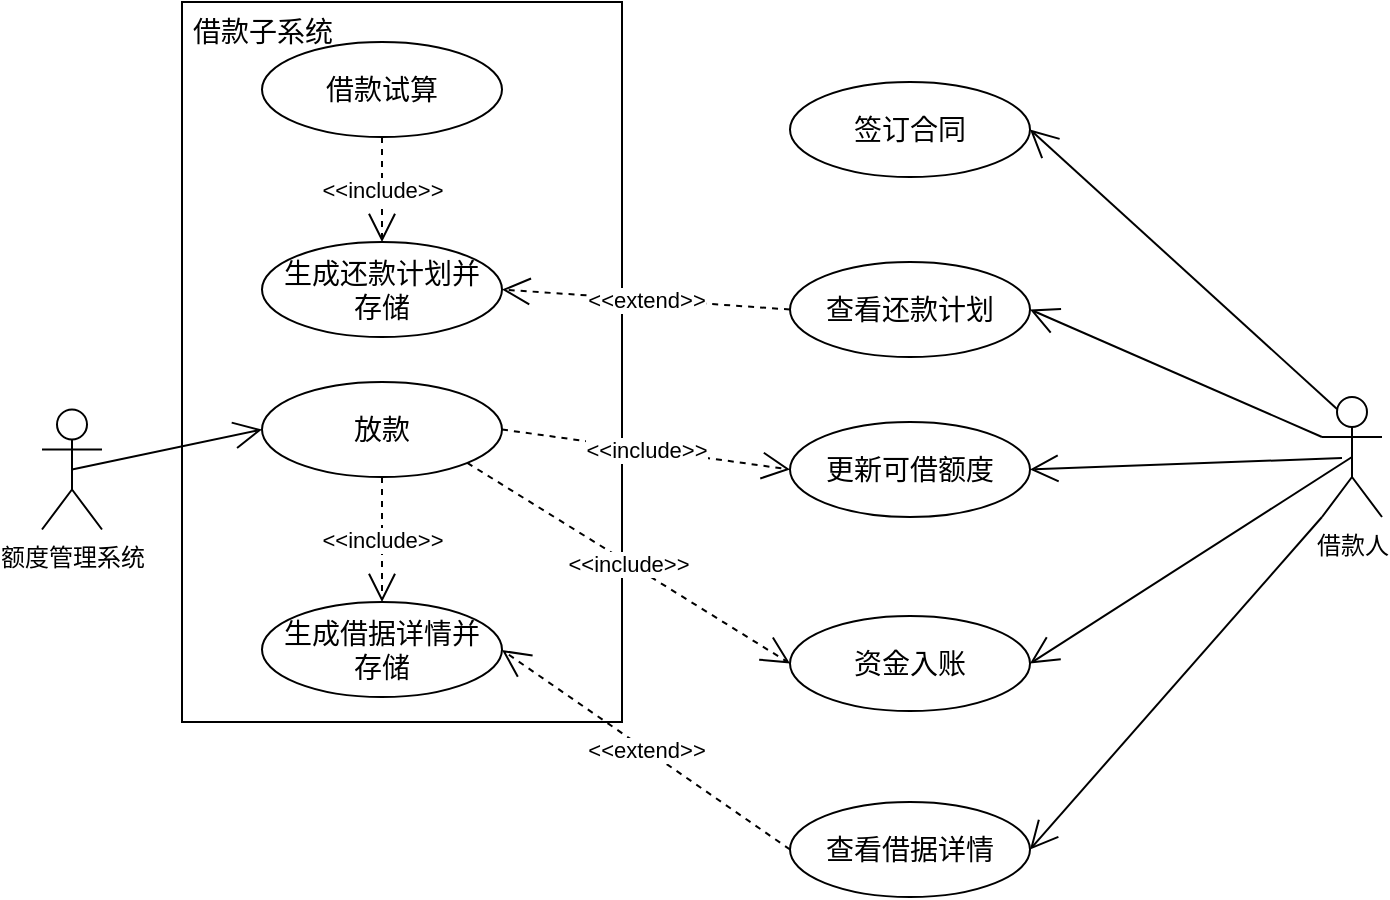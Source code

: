 <mxfile version="22.1.3" type="github">
  <diagram name="第 1 页" id="uLy65gGG9aq4y-67mtOe">
    <mxGraphModel dx="1173" dy="772" grid="1" gridSize="10" guides="1" tooltips="1" connect="1" arrows="1" fold="1" page="1" pageScale="1" pageWidth="827" pageHeight="1169" math="0" shadow="0">
      <root>
        <mxCell id="0" />
        <mxCell id="1" parent="0" />
        <mxCell id="ZoqKJDy0uXeEfzZFpJ5i-1" value="" style="html=1;whiteSpace=wrap;" parent="1" vertex="1">
          <mxGeometry x="110" y="230" width="220" height="360" as="geometry" />
        </mxCell>
        <mxCell id="ZoqKJDy0uXeEfzZFpJ5i-2" value="&lt;font style=&quot;font-size: 14px;&quot;&gt;借款子系统&lt;/font&gt;" style="text;html=1;align=center;verticalAlign=middle;resizable=0;points=[];autosize=1;strokeColor=none;fillColor=none;" parent="1" vertex="1">
          <mxGeometry x="105" y="230" width="90" height="30" as="geometry" />
        </mxCell>
        <mxCell id="ZoqKJDy0uXeEfzZFpJ5i-3" value="&lt;span style=&quot;font-size: 14px;&quot;&gt;借款试算&lt;/span&gt;" style="ellipse;whiteSpace=wrap;html=1;" parent="1" vertex="1">
          <mxGeometry x="150" y="250" width="120" height="47.5" as="geometry" />
        </mxCell>
        <mxCell id="ZoqKJDy0uXeEfzZFpJ5i-4" value="&lt;span style=&quot;font-size: 14px;&quot;&gt;生成还款计划并&lt;br&gt;存储&lt;/span&gt;" style="ellipse;whiteSpace=wrap;html=1;" parent="1" vertex="1">
          <mxGeometry x="150" y="350" width="120" height="47.5" as="geometry" />
        </mxCell>
        <mxCell id="ZoqKJDy0uXeEfzZFpJ5i-5" value="&lt;span style=&quot;font-size: 14px;&quot;&gt;生成借据详情并&lt;br&gt;存储&lt;/span&gt;" style="ellipse;whiteSpace=wrap;html=1;" parent="1" vertex="1">
          <mxGeometry x="150" y="530" width="120" height="47.5" as="geometry" />
        </mxCell>
        <mxCell id="ZoqKJDy0uXeEfzZFpJ5i-6" value="&lt;span style=&quot;font-size: 14px;&quot;&gt;放款&lt;/span&gt;" style="ellipse;whiteSpace=wrap;html=1;" parent="1" vertex="1">
          <mxGeometry x="150" y="420" width="120" height="47.5" as="geometry" />
        </mxCell>
        <mxCell id="ZoqKJDy0uXeEfzZFpJ5i-9" value="&lt;span style=&quot;font-size: 14px;&quot;&gt;查看还款计划&lt;/span&gt;" style="ellipse;whiteSpace=wrap;html=1;" parent="1" vertex="1">
          <mxGeometry x="414" y="360" width="120" height="47.5" as="geometry" />
        </mxCell>
        <mxCell id="ZoqKJDy0uXeEfzZFpJ5i-11" value="借款人" style="shape=umlActor;verticalLabelPosition=bottom;verticalAlign=top;html=1;" parent="1" vertex="1">
          <mxGeometry x="680" y="427.5" width="30" height="60" as="geometry" />
        </mxCell>
        <mxCell id="ZoqKJDy0uXeEfzZFpJ5i-17" value="&lt;span style=&quot;font-size: 14px;&quot;&gt;查看借据详情&lt;/span&gt;" style="ellipse;whiteSpace=wrap;html=1;" parent="1" vertex="1">
          <mxGeometry x="414" y="630" width="120" height="47.5" as="geometry" />
        </mxCell>
        <mxCell id="ZoqKJDy0uXeEfzZFpJ5i-20" value="&amp;lt;&amp;lt;include&amp;gt;&amp;gt;" style="endArrow=open;endSize=12;dashed=1;html=1;rounded=0;exitX=1;exitY=0.5;exitDx=0;exitDy=0;entryX=0;entryY=0.5;entryDx=0;entryDy=0;" parent="1" source="ZoqKJDy0uXeEfzZFpJ5i-6" target="ZoqKJDy0uXeEfzZFpJ5i-21" edge="1">
          <mxGeometry width="160" relative="1" as="geometry">
            <mxPoint x="270" y="470" as="sourcePoint" />
            <mxPoint x="410" y="464" as="targetPoint" />
          </mxGeometry>
        </mxCell>
        <mxCell id="ZoqKJDy0uXeEfzZFpJ5i-21" value="&lt;span style=&quot;font-size: 14px;&quot;&gt;更新可借额度&lt;/span&gt;" style="ellipse;whiteSpace=wrap;html=1;" parent="1" vertex="1">
          <mxGeometry x="414" y="440" width="120" height="47.5" as="geometry" />
        </mxCell>
        <mxCell id="ZoqKJDy0uXeEfzZFpJ5i-24" value="额度管理系统" style="shape=umlActor;verticalLabelPosition=bottom;verticalAlign=top;html=1;" parent="1" vertex="1">
          <mxGeometry x="40" y="433.75" width="30" height="60" as="geometry" />
        </mxCell>
        <mxCell id="ZoqKJDy0uXeEfzZFpJ5i-26" value="&lt;span style=&quot;font-size: 14px;&quot;&gt;资金入账&lt;/span&gt;" style="ellipse;whiteSpace=wrap;html=1;" parent="1" vertex="1">
          <mxGeometry x="414" y="537" width="120" height="47.5" as="geometry" />
        </mxCell>
        <mxCell id="ZoqKJDy0uXeEfzZFpJ5i-28" value="&amp;lt;&amp;lt;include&amp;gt;&amp;gt;" style="endArrow=open;endSize=12;dashed=1;html=1;rounded=0;exitX=1;exitY=1;exitDx=0;exitDy=0;entryX=0;entryY=0.5;entryDx=0;entryDy=0;" parent="1" source="ZoqKJDy0uXeEfzZFpJ5i-6" target="ZoqKJDy0uXeEfzZFpJ5i-26" edge="1">
          <mxGeometry width="160" relative="1" as="geometry">
            <mxPoint x="180" y="510" as="sourcePoint" />
            <mxPoint x="340" y="510" as="targetPoint" />
          </mxGeometry>
        </mxCell>
        <mxCell id="ZoqKJDy0uXeEfzZFpJ5i-30" value="&lt;span style=&quot;font-size: 14px;&quot;&gt;签订合同&lt;/span&gt;" style="ellipse;whiteSpace=wrap;html=1;" parent="1" vertex="1">
          <mxGeometry x="414" y="270" width="120" height="47.5" as="geometry" />
        </mxCell>
        <mxCell id="BKqnWg_5J9D6FF3mtC_--1" value="" style="endArrow=open;endSize=12;html=1;rounded=0;exitX=0.25;exitY=0.1;exitDx=0;exitDy=0;exitPerimeter=0;entryX=1;entryY=0.5;entryDx=0;entryDy=0;" edge="1" parent="1" source="ZoqKJDy0uXeEfzZFpJ5i-11" target="ZoqKJDy0uXeEfzZFpJ5i-30">
          <mxGeometry x="0.0" width="160" relative="1" as="geometry">
            <mxPoint x="630" y="390" as="sourcePoint" />
            <mxPoint x="540" y="304" as="targetPoint" />
            <mxPoint as="offset" />
          </mxGeometry>
        </mxCell>
        <mxCell id="BKqnWg_5J9D6FF3mtC_--2" value="" style="endArrow=open;endSize=12;html=1;rounded=0;exitX=0;exitY=0.333;exitDx=0;exitDy=0;exitPerimeter=0;entryX=1;entryY=0.5;entryDx=0;entryDy=0;" edge="1" parent="1" source="ZoqKJDy0uXeEfzZFpJ5i-11" target="ZoqKJDy0uXeEfzZFpJ5i-9">
          <mxGeometry x="0.0" width="160" relative="1" as="geometry">
            <mxPoint x="698" y="444" as="sourcePoint" />
            <mxPoint x="544" y="304" as="targetPoint" />
            <mxPoint as="offset" />
          </mxGeometry>
        </mxCell>
        <mxCell id="BKqnWg_5J9D6FF3mtC_--3" value="" style="endArrow=open;endSize=12;html=1;rounded=0;exitX=0;exitY=0.333;exitDx=0;exitDy=0;exitPerimeter=0;entryX=1;entryY=0.5;entryDx=0;entryDy=0;" edge="1" parent="1" target="ZoqKJDy0uXeEfzZFpJ5i-21">
          <mxGeometry x="0.0" width="160" relative="1" as="geometry">
            <mxPoint x="690" y="458" as="sourcePoint" />
            <mxPoint x="544" y="394" as="targetPoint" />
            <mxPoint as="offset" />
          </mxGeometry>
        </mxCell>
        <mxCell id="BKqnWg_5J9D6FF3mtC_--4" value="" style="endArrow=open;endSize=12;html=1;rounded=0;entryX=1;entryY=0.5;entryDx=0;entryDy=0;exitX=0.5;exitY=0.5;exitDx=0;exitDy=0;exitPerimeter=0;" edge="1" parent="1" source="ZoqKJDy0uXeEfzZFpJ5i-11" target="ZoqKJDy0uXeEfzZFpJ5i-26">
          <mxGeometry x="0.0" width="160" relative="1" as="geometry">
            <mxPoint x="700" y="468" as="sourcePoint" />
            <mxPoint x="544" y="474" as="targetPoint" />
            <mxPoint as="offset" />
          </mxGeometry>
        </mxCell>
        <mxCell id="BKqnWg_5J9D6FF3mtC_--5" value="" style="endArrow=open;endSize=12;html=1;rounded=0;entryX=1;entryY=0.5;entryDx=0;entryDy=0;exitX=0;exitY=1;exitDx=0;exitDy=0;exitPerimeter=0;" edge="1" parent="1" source="ZoqKJDy0uXeEfzZFpJ5i-11" target="ZoqKJDy0uXeEfzZFpJ5i-17">
          <mxGeometry x="0.0" width="160" relative="1" as="geometry">
            <mxPoint x="680" y="500" as="sourcePoint" />
            <mxPoint x="544" y="571" as="targetPoint" />
            <mxPoint as="offset" />
          </mxGeometry>
        </mxCell>
        <mxCell id="BKqnWg_5J9D6FF3mtC_--6" value="" style="endArrow=open;endSize=12;html=1;rounded=0;exitX=0.5;exitY=0.5;exitDx=0;exitDy=0;exitPerimeter=0;entryX=0;entryY=0.5;entryDx=0;entryDy=0;" edge="1" parent="1" source="ZoqKJDy0uXeEfzZFpJ5i-24" target="ZoqKJDy0uXeEfzZFpJ5i-6">
          <mxGeometry x="0.0" width="160" relative="1" as="geometry">
            <mxPoint x="700" y="468" as="sourcePoint" />
            <mxPoint x="544" y="474" as="targetPoint" />
            <mxPoint as="offset" />
          </mxGeometry>
        </mxCell>
        <mxCell id="BKqnWg_5J9D6FF3mtC_--7" value="&amp;lt;&amp;lt;include&amp;gt;&amp;gt;" style="endArrow=open;endSize=12;dashed=1;html=1;rounded=0;exitX=0.5;exitY=1;exitDx=0;exitDy=0;" edge="1" parent="1" source="ZoqKJDy0uXeEfzZFpJ5i-3" target="ZoqKJDy0uXeEfzZFpJ5i-4">
          <mxGeometry width="160" relative="1" as="geometry">
            <mxPoint x="280" y="474" as="sourcePoint" />
            <mxPoint x="424" y="474" as="targetPoint" />
          </mxGeometry>
        </mxCell>
        <mxCell id="BKqnWg_5J9D6FF3mtC_--8" value="&amp;lt;&amp;lt;extend&amp;gt;&amp;gt;" style="endArrow=open;endSize=12;dashed=1;html=1;rounded=0;exitX=0;exitY=0.5;exitDx=0;exitDy=0;entryX=1;entryY=0.5;entryDx=0;entryDy=0;" edge="1" parent="1" source="ZoqKJDy0uXeEfzZFpJ5i-9" target="ZoqKJDy0uXeEfzZFpJ5i-4">
          <mxGeometry width="160" relative="1" as="geometry">
            <mxPoint x="280" y="474" as="sourcePoint" />
            <mxPoint x="424" y="474" as="targetPoint" />
          </mxGeometry>
        </mxCell>
        <mxCell id="BKqnWg_5J9D6FF3mtC_--9" value="&amp;lt;&amp;lt;extend&amp;gt;&amp;gt;" style="endArrow=open;endSize=12;dashed=1;html=1;rounded=0;exitX=0;exitY=0.5;exitDx=0;exitDy=0;" edge="1" parent="1" source="ZoqKJDy0uXeEfzZFpJ5i-17">
          <mxGeometry width="160" relative="1" as="geometry">
            <mxPoint x="424" y="394" as="sourcePoint" />
            <mxPoint x="270" y="554" as="targetPoint" />
          </mxGeometry>
        </mxCell>
        <mxCell id="BKqnWg_5J9D6FF3mtC_--10" value="&amp;lt;&amp;lt;include&amp;gt;&amp;gt;" style="endArrow=open;endSize=12;dashed=1;html=1;rounded=0;exitX=0.5;exitY=1;exitDx=0;exitDy=0;entryX=0.5;entryY=0;entryDx=0;entryDy=0;" edge="1" parent="1" source="ZoqKJDy0uXeEfzZFpJ5i-6" target="ZoqKJDy0uXeEfzZFpJ5i-5">
          <mxGeometry width="160" relative="1" as="geometry">
            <mxPoint x="220" y="308" as="sourcePoint" />
            <mxPoint x="220" y="360" as="targetPoint" />
          </mxGeometry>
        </mxCell>
      </root>
    </mxGraphModel>
  </diagram>
</mxfile>

